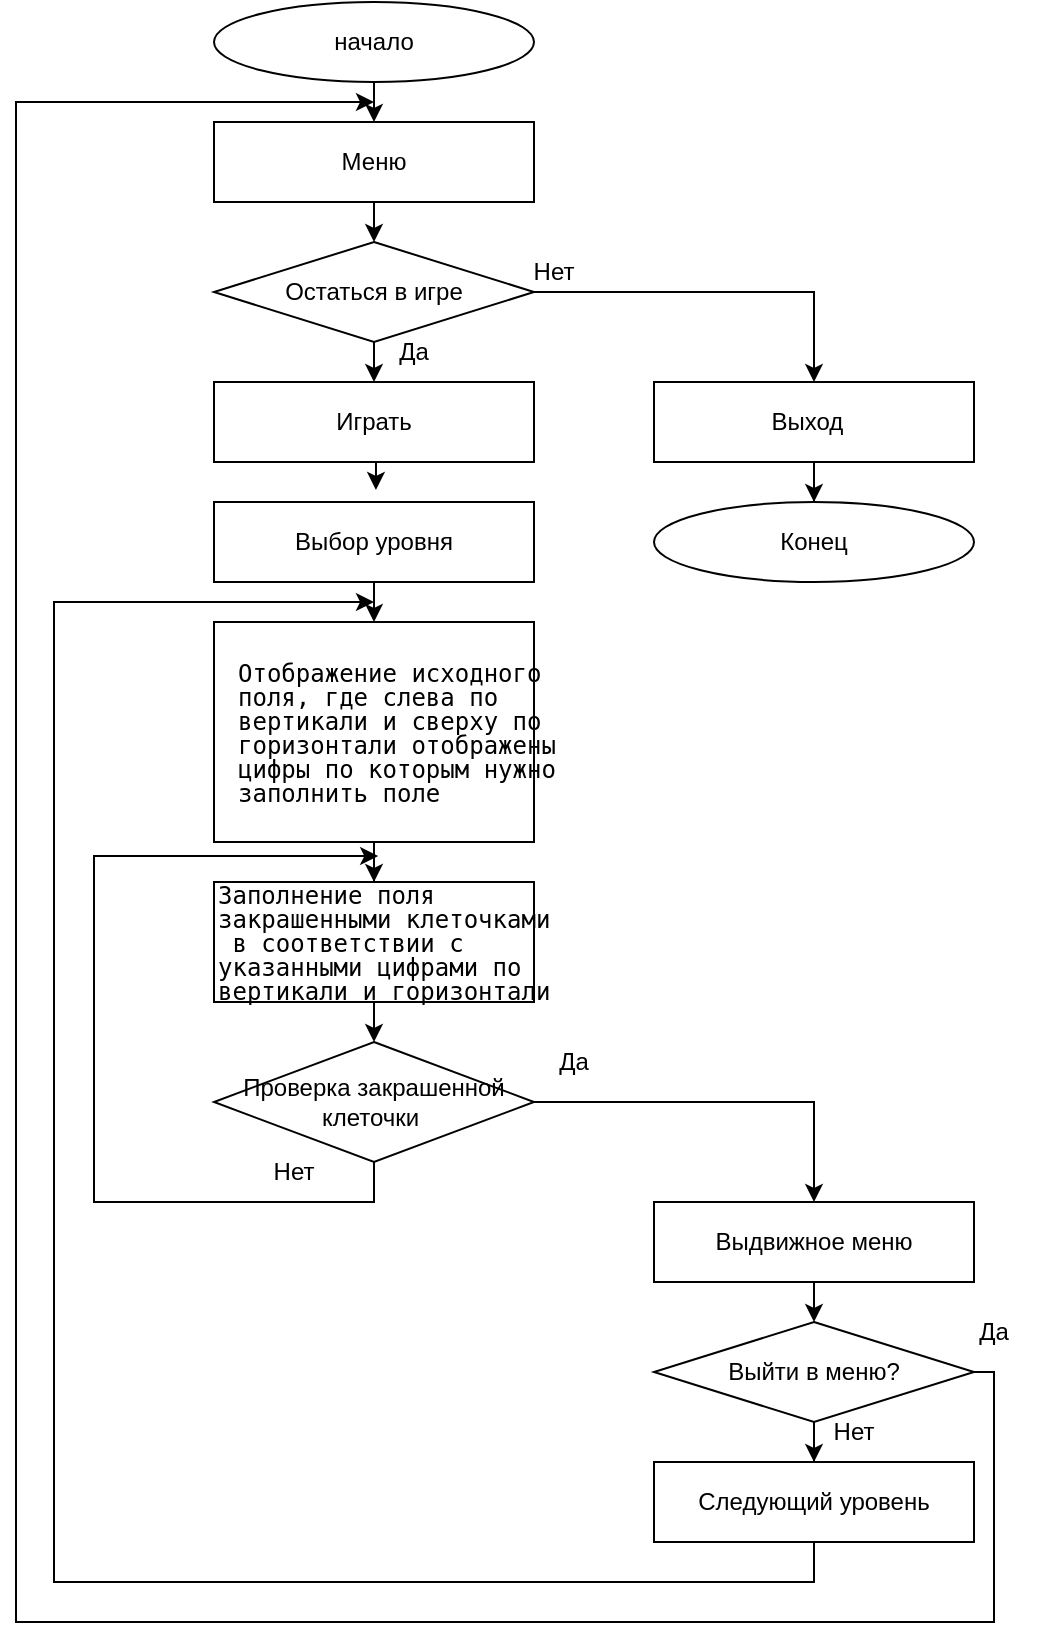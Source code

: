 <mxfile version="22.1.21" type="device">
  <diagram name="Страница — 1" id="zU6yPyyn66iWoUc0bSoM">
    <mxGraphModel dx="1426" dy="793" grid="1" gridSize="10" guides="1" tooltips="1" connect="1" arrows="1" fold="1" page="1" pageScale="1" pageWidth="827" pageHeight="1169" math="0" shadow="0">
      <root>
        <mxCell id="0" />
        <mxCell id="1" parent="0" />
        <mxCell id="jZWD9mDl0PwEODDbuMK7-2" style="edgeStyle=orthogonalEdgeStyle;rounded=0;orthogonalLoop=1;jettySize=auto;html=1;exitX=0.5;exitY=1;exitDx=0;exitDy=0;" edge="1" parent="1" source="jZWD9mDl0PwEODDbuMK7-1">
          <mxGeometry relative="1" as="geometry">
            <mxPoint x="320" y="100" as="targetPoint" />
          </mxGeometry>
        </mxCell>
        <mxCell id="jZWD9mDl0PwEODDbuMK7-1" value="начало" style="ellipse;whiteSpace=wrap;html=1;" vertex="1" parent="1">
          <mxGeometry x="240" y="40" width="160" height="40" as="geometry" />
        </mxCell>
        <mxCell id="jZWD9mDl0PwEODDbuMK7-7" style="edgeStyle=orthogonalEdgeStyle;rounded=0;orthogonalLoop=1;jettySize=auto;html=1;exitX=0.5;exitY=1;exitDx=0;exitDy=0;" edge="1" parent="1" source="jZWD9mDl0PwEODDbuMK7-5">
          <mxGeometry relative="1" as="geometry">
            <mxPoint x="320" y="160" as="targetPoint" />
          </mxGeometry>
        </mxCell>
        <mxCell id="jZWD9mDl0PwEODDbuMK7-5" value="Меню" style="rounded=0;whiteSpace=wrap;html=1;" vertex="1" parent="1">
          <mxGeometry x="240" y="100" width="160" height="40" as="geometry" />
        </mxCell>
        <mxCell id="jZWD9mDl0PwEODDbuMK7-8" style="edgeStyle=orthogonalEdgeStyle;rounded=0;orthogonalLoop=1;jettySize=auto;html=1;exitX=0.5;exitY=1;exitDx=0;exitDy=0;" edge="1" parent="1" source="jZWD9mDl0PwEODDbuMK7-6">
          <mxGeometry relative="1" as="geometry">
            <mxPoint x="320" y="230" as="targetPoint" />
          </mxGeometry>
        </mxCell>
        <mxCell id="jZWD9mDl0PwEODDbuMK7-9" style="edgeStyle=orthogonalEdgeStyle;rounded=0;orthogonalLoop=1;jettySize=auto;html=1;exitX=1;exitY=0.5;exitDx=0;exitDy=0;entryX=0.5;entryY=0;entryDx=0;entryDy=0;" edge="1" parent="1" source="jZWD9mDl0PwEODDbuMK7-6" target="jZWD9mDl0PwEODDbuMK7-30">
          <mxGeometry relative="1" as="geometry">
            <mxPoint x="520" y="230" as="targetPoint" />
          </mxGeometry>
        </mxCell>
        <mxCell id="jZWD9mDl0PwEODDbuMK7-6" value="Остаться в игре" style="rhombus;whiteSpace=wrap;html=1;" vertex="1" parent="1">
          <mxGeometry x="240" y="160" width="160" height="50" as="geometry" />
        </mxCell>
        <mxCell id="jZWD9mDl0PwEODDbuMK7-10" value="Нет" style="text;html=1;strokeColor=none;fillColor=none;align=center;verticalAlign=middle;whiteSpace=wrap;rounded=0;" vertex="1" parent="1">
          <mxGeometry x="380" y="160" width="60" height="30" as="geometry" />
        </mxCell>
        <mxCell id="jZWD9mDl0PwEODDbuMK7-11" value="Да" style="text;html=1;strokeColor=none;fillColor=none;align=center;verticalAlign=middle;whiteSpace=wrap;rounded=0;" vertex="1" parent="1">
          <mxGeometry x="310" y="200" width="60" height="30" as="geometry" />
        </mxCell>
        <mxCell id="jZWD9mDl0PwEODDbuMK7-20" style="edgeStyle=orthogonalEdgeStyle;rounded=0;orthogonalLoop=1;jettySize=auto;html=1;exitX=0.5;exitY=1;exitDx=0;exitDy=0;entryX=0.5;entryY=0;entryDx=0;entryDy=0;" edge="1" parent="1" source="jZWD9mDl0PwEODDbuMK7-12" target="jZWD9mDl0PwEODDbuMK7-17">
          <mxGeometry relative="1" as="geometry" />
        </mxCell>
        <mxCell id="jZWD9mDl0PwEODDbuMK7-12" value="Выбор уровня" style="rounded=0;whiteSpace=wrap;html=1;" vertex="1" parent="1">
          <mxGeometry x="240" y="290" width="160" height="40" as="geometry" />
        </mxCell>
        <mxCell id="jZWD9mDl0PwEODDbuMK7-14" value="Играть" style="rounded=0;whiteSpace=wrap;html=1;" vertex="1" parent="1">
          <mxGeometry x="240" y="230" width="160" height="40" as="geometry" />
        </mxCell>
        <mxCell id="jZWD9mDl0PwEODDbuMK7-21" style="edgeStyle=orthogonalEdgeStyle;rounded=0;orthogonalLoop=1;jettySize=auto;html=1;exitX=0.5;exitY=1;exitDx=0;exitDy=0;" edge="1" parent="1" source="jZWD9mDl0PwEODDbuMK7-17" target="jZWD9mDl0PwEODDbuMK7-22">
          <mxGeometry relative="1" as="geometry">
            <mxPoint x="320" y="480" as="targetPoint" />
          </mxGeometry>
        </mxCell>
        <mxCell id="jZWD9mDl0PwEODDbuMK7-17" value="" style="rounded=0;whiteSpace=wrap;html=1;" vertex="1" parent="1">
          <mxGeometry x="240" y="350" width="160" height="110" as="geometry" />
        </mxCell>
        <mxCell id="jZWD9mDl0PwEODDbuMK7-18" value="&lt;pre style=&quot;line-height: 0%;&quot;&gt;Отображение исходного &lt;/pre&gt;&lt;pre style=&quot;line-height: 0%;&quot;&gt;поля, где слева по &lt;/pre&gt;&lt;pre style=&quot;line-height: 0%;&quot;&gt;вертикали и сверху по &lt;/pre&gt;&lt;pre style=&quot;line-height: 0%;&quot;&gt;горизонтали отображены &lt;/pre&gt;&lt;pre style=&quot;line-height: 0%;&quot;&gt;цифры по которым нужно &lt;/pre&gt;&lt;pre style=&quot;line-height: 0%;&quot;&gt;заполнить поле &lt;/pre&gt;" style="text;html=1;strokeColor=none;fillColor=none;align=left;verticalAlign=middle;whiteSpace=wrap;rounded=0;" vertex="1" parent="1">
          <mxGeometry x="250" y="370" width="150" height="70" as="geometry" />
        </mxCell>
        <mxCell id="jZWD9mDl0PwEODDbuMK7-19" style="edgeStyle=orthogonalEdgeStyle;rounded=0;orthogonalLoop=1;jettySize=auto;html=1;exitX=0.5;exitY=1;exitDx=0;exitDy=0;entryX=0.506;entryY=-0.15;entryDx=0;entryDy=0;entryPerimeter=0;" edge="1" parent="1" source="jZWD9mDl0PwEODDbuMK7-14" target="jZWD9mDl0PwEODDbuMK7-12">
          <mxGeometry relative="1" as="geometry" />
        </mxCell>
        <mxCell id="jZWD9mDl0PwEODDbuMK7-23" style="edgeStyle=orthogonalEdgeStyle;rounded=0;orthogonalLoop=1;jettySize=auto;html=1;exitX=0.5;exitY=1;exitDx=0;exitDy=0;" edge="1" parent="1" source="jZWD9mDl0PwEODDbuMK7-22">
          <mxGeometry relative="1" as="geometry">
            <mxPoint x="320" y="560" as="targetPoint" />
          </mxGeometry>
        </mxCell>
        <mxCell id="jZWD9mDl0PwEODDbuMK7-22" value="&lt;pre style=&quot;line-height: 0%;&quot;&gt;Заполнение поля &lt;/pre&gt;&lt;pre style=&quot;line-height: 0%;&quot;&gt;закрашенными клеточками&lt;/pre&gt;&lt;pre style=&quot;line-height: 0%;&quot;&gt; в соответствии с &lt;/pre&gt;&lt;pre style=&quot;line-height: 0%;&quot;&gt;указанными цифрами по &lt;/pre&gt;&lt;pre style=&quot;line-height: 0%;&quot;&gt;вертикали и горизонтали &lt;/pre&gt;" style="rounded=0;whiteSpace=wrap;html=1;align=left;" vertex="1" parent="1">
          <mxGeometry x="240" y="480" width="160" height="60" as="geometry" />
        </mxCell>
        <mxCell id="jZWD9mDl0PwEODDbuMK7-33" style="edgeStyle=orthogonalEdgeStyle;rounded=0;orthogonalLoop=1;jettySize=auto;html=1;exitX=1;exitY=0.5;exitDx=0;exitDy=0;entryX=0.5;entryY=0;entryDx=0;entryDy=0;" edge="1" parent="1" source="jZWD9mDl0PwEODDbuMK7-25" target="jZWD9mDl0PwEODDbuMK7-37">
          <mxGeometry relative="1" as="geometry">
            <mxPoint x="560" y="640" as="targetPoint" />
            <Array as="points">
              <mxPoint x="540" y="590" />
            </Array>
          </mxGeometry>
        </mxCell>
        <mxCell id="jZWD9mDl0PwEODDbuMK7-25" value="Проверка закрашенной клеточки&amp;nbsp;" style="rhombus;whiteSpace=wrap;html=1;" vertex="1" parent="1">
          <mxGeometry x="240" y="560" width="160" height="60" as="geometry" />
        </mxCell>
        <mxCell id="jZWD9mDl0PwEODDbuMK7-27" style="edgeStyle=orthogonalEdgeStyle;rounded=0;orthogonalLoop=1;jettySize=auto;html=1;entryX=0.513;entryY=1.064;entryDx=0;entryDy=0;entryPerimeter=0;exitX=0.5;exitY=1;exitDx=0;exitDy=0;" edge="1" parent="1" source="jZWD9mDl0PwEODDbuMK7-25" target="jZWD9mDl0PwEODDbuMK7-17">
          <mxGeometry relative="1" as="geometry">
            <Array as="points">
              <mxPoint x="320" y="640" />
              <mxPoint x="180" y="640" />
              <mxPoint x="180" y="467" />
            </Array>
          </mxGeometry>
        </mxCell>
        <mxCell id="jZWD9mDl0PwEODDbuMK7-28" value="Нет" style="text;html=1;strokeColor=none;fillColor=none;align=center;verticalAlign=middle;whiteSpace=wrap;rounded=0;" vertex="1" parent="1">
          <mxGeometry x="250" y="610" width="60" height="30" as="geometry" />
        </mxCell>
        <mxCell id="jZWD9mDl0PwEODDbuMK7-31" style="edgeStyle=orthogonalEdgeStyle;rounded=0;orthogonalLoop=1;jettySize=auto;html=1;" edge="1" parent="1" source="jZWD9mDl0PwEODDbuMK7-30" target="jZWD9mDl0PwEODDbuMK7-32">
          <mxGeometry relative="1" as="geometry">
            <mxPoint x="540" y="290" as="targetPoint" />
          </mxGeometry>
        </mxCell>
        <mxCell id="jZWD9mDl0PwEODDbuMK7-30" value="Выход&amp;nbsp;&amp;nbsp;" style="rounded=0;whiteSpace=wrap;html=1;" vertex="1" parent="1">
          <mxGeometry x="460" y="230" width="160" height="40" as="geometry" />
        </mxCell>
        <mxCell id="jZWD9mDl0PwEODDbuMK7-32" value="Конец" style="ellipse;whiteSpace=wrap;html=1;" vertex="1" parent="1">
          <mxGeometry x="460" y="290" width="160" height="40" as="geometry" />
        </mxCell>
        <mxCell id="jZWD9mDl0PwEODDbuMK7-36" value="Да" style="text;html=1;strokeColor=none;fillColor=none;align=center;verticalAlign=middle;whiteSpace=wrap;rounded=0;" vertex="1" parent="1">
          <mxGeometry x="390" y="555" width="60" height="30" as="geometry" />
        </mxCell>
        <mxCell id="jZWD9mDl0PwEODDbuMK7-39" style="edgeStyle=orthogonalEdgeStyle;rounded=0;orthogonalLoop=1;jettySize=auto;html=1;exitX=0.5;exitY=1;exitDx=0;exitDy=0;" edge="1" parent="1" source="jZWD9mDl0PwEODDbuMK7-37">
          <mxGeometry relative="1" as="geometry">
            <mxPoint x="540" y="700" as="targetPoint" />
          </mxGeometry>
        </mxCell>
        <mxCell id="jZWD9mDl0PwEODDbuMK7-37" value="Выдвижное меню" style="rounded=0;whiteSpace=wrap;html=1;" vertex="1" parent="1">
          <mxGeometry x="460" y="640" width="160" height="40" as="geometry" />
        </mxCell>
        <mxCell id="jZWD9mDl0PwEODDbuMK7-42" style="edgeStyle=orthogonalEdgeStyle;rounded=0;orthogonalLoop=1;jettySize=auto;html=1;exitX=0.5;exitY=1;exitDx=0;exitDy=0;" edge="1" parent="1" source="jZWD9mDl0PwEODDbuMK7-41" target="jZWD9mDl0PwEODDbuMK7-43">
          <mxGeometry relative="1" as="geometry">
            <mxPoint x="540" y="770" as="targetPoint" />
          </mxGeometry>
        </mxCell>
        <mxCell id="jZWD9mDl0PwEODDbuMK7-47" style="edgeStyle=orthogonalEdgeStyle;rounded=0;orthogonalLoop=1;jettySize=auto;html=1;exitX=1;exitY=0.5;exitDx=0;exitDy=0;" edge="1" parent="1" source="jZWD9mDl0PwEODDbuMK7-41">
          <mxGeometry relative="1" as="geometry">
            <mxPoint x="320" y="90" as="targetPoint" />
            <Array as="points">
              <mxPoint x="630" y="725" />
              <mxPoint x="630" y="850" />
              <mxPoint x="141" y="850" />
            </Array>
          </mxGeometry>
        </mxCell>
        <mxCell id="jZWD9mDl0PwEODDbuMK7-41" value="Выйти в меню?" style="rhombus;whiteSpace=wrap;html=1;" vertex="1" parent="1">
          <mxGeometry x="460" y="700" width="160" height="50" as="geometry" />
        </mxCell>
        <mxCell id="jZWD9mDl0PwEODDbuMK7-46" style="edgeStyle=orthogonalEdgeStyle;rounded=0;orthogonalLoop=1;jettySize=auto;html=1;exitX=0.5;exitY=1;exitDx=0;exitDy=0;" edge="1" parent="1" source="jZWD9mDl0PwEODDbuMK7-43">
          <mxGeometry relative="1" as="geometry">
            <mxPoint x="320" y="340" as="targetPoint" />
            <mxPoint x="380" y="810" as="sourcePoint" />
            <Array as="points">
              <mxPoint x="540" y="830" />
              <mxPoint x="160" y="830" />
            </Array>
          </mxGeometry>
        </mxCell>
        <mxCell id="jZWD9mDl0PwEODDbuMK7-43" value="Следующий уровень" style="rounded=0;whiteSpace=wrap;html=1;" vertex="1" parent="1">
          <mxGeometry x="460" y="770" width="160" height="40" as="geometry" />
        </mxCell>
        <mxCell id="jZWD9mDl0PwEODDbuMK7-44" value="Да" style="text;html=1;strokeColor=none;fillColor=none;align=center;verticalAlign=middle;whiteSpace=wrap;rounded=0;" vertex="1" parent="1">
          <mxGeometry x="600" y="690" width="60" height="30" as="geometry" />
        </mxCell>
        <mxCell id="jZWD9mDl0PwEODDbuMK7-45" value="Нет" style="text;html=1;strokeColor=none;fillColor=none;align=center;verticalAlign=middle;whiteSpace=wrap;rounded=0;" vertex="1" parent="1">
          <mxGeometry x="530" y="740" width="60" height="30" as="geometry" />
        </mxCell>
      </root>
    </mxGraphModel>
  </diagram>
</mxfile>
